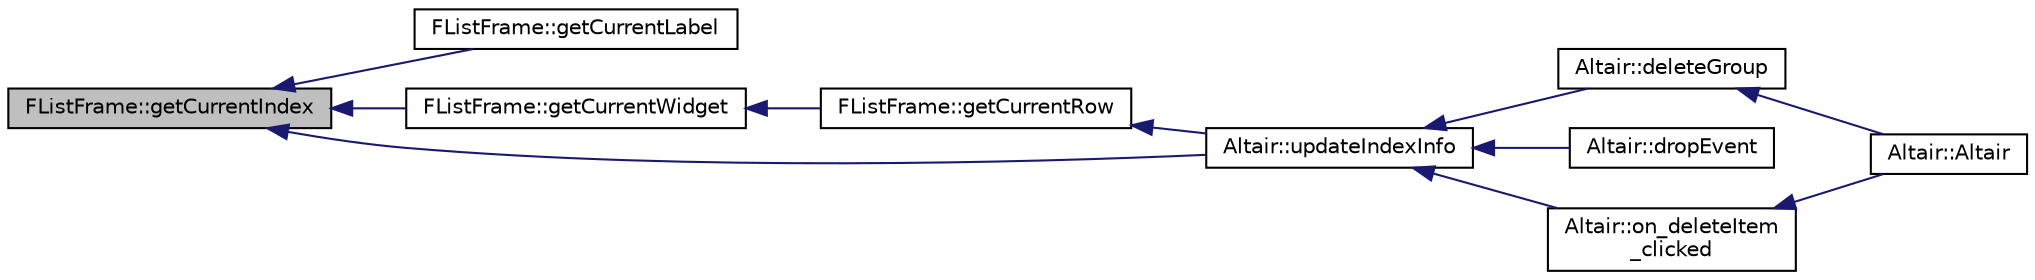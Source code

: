 digraph "FListFrame::getCurrentIndex"
{
 // INTERACTIVE_SVG=YES
  edge [fontname="Helvetica",fontsize="10",labelfontname="Helvetica",labelfontsize="10"];
  node [fontname="Helvetica",fontsize="10",shape=record];
  rankdir="LR";
  Node116 [label="FListFrame::getCurrentIndex",height=0.2,width=0.4,color="black", fillcolor="grey75", style="filled", fontcolor="black"];
  Node116 -> Node117 [dir="back",color="midnightblue",fontsize="10",style="solid",fontname="Helvetica"];
  Node117 [label="FListFrame::getCurrentLabel",height=0.2,width=0.4,color="black", fillcolor="white", style="filled",URL="$class_f_list_frame.html#a75abd65147e16cf6a2338faaf8a511b6",tooltip="Accesseur en lecture du titre de l&#39;onglet courant. "];
  Node116 -> Node118 [dir="back",color="midnightblue",fontsize="10",style="solid",fontname="Helvetica"];
  Node118 [label="FListFrame::getCurrentWidget",height=0.2,width=0.4,color="black", fillcolor="white", style="filled",URL="$class_f_list_frame.html#a73aaa61fe9f56248049e96722c17b164",tooltip="Accesseur en lecture du composant (widget) courant dans le conteneur widgetContainer. "];
  Node118 -> Node119 [dir="back",color="midnightblue",fontsize="10",style="solid",fontname="Helvetica"];
  Node119 [label="FListFrame::getCurrentRow",height=0.2,width=0.4,color="black", fillcolor="white", style="filled",URL="$class_f_list_frame.html#a38151a18f0313c555c2cf71f19d54ab2",tooltip="Accesseur en lecture de la ligne courante. "];
  Node119 -> Node120 [dir="back",color="midnightblue",fontsize="10",style="solid",fontname="Helvetica"];
  Node120 [label="Altair::updateIndexInfo",height=0.2,width=0.4,color="black", fillcolor="white", style="filled",URL="$class_altair.html#a94c37375266a849cb43570457163db13",tooltip="Raffraîchit la valeur de row et currentIndex en fonction de l&#39;état de l&#39;onglet. "];
  Node120 -> Node121 [dir="back",color="midnightblue",fontsize="10",style="solid",fontname="Helvetica"];
  Node121 [label="Altair::deleteGroup",height=0.2,width=0.4,color="black", fillcolor="white", style="filled",URL="$class_altair.html#ab913abfdd0c6fbbceb9a051a4443d5fa",tooltip="Supprimer un onglet central. "];
  Node121 -> Node122 [dir="back",color="midnightblue",fontsize="10",style="solid",fontname="Helvetica"];
  Node122 [label="Altair::Altair",height=0.2,width=0.4,color="black", fillcolor="white", style="filled",URL="$class_altair.html#ae0975ced0a36e0ed889ae06043a4df66",tooltip="Constructeur. "];
  Node120 -> Node123 [dir="back",color="midnightblue",fontsize="10",style="solid",fontname="Helvetica"];
  Node123 [label="Altair::dropEvent",height=0.2,width=0.4,color="black", fillcolor="white", style="filled",URL="$class_altair.html#a1afa285a65e0bdff4c761ad05ec9f8df",tooltip="Fonction réimplémentée : fin du déplacement de la souris. "];
  Node120 -> Node124 [dir="back",color="midnightblue",fontsize="10",style="solid",fontname="Helvetica"];
  Node124 [label="Altair::on_deleteItem\l_clicked",height=0.2,width=0.4,color="black", fillcolor="white", style="filled",URL="$class_altair.html#a299584936cc20c9a1451977264eba1f5",tooltip="Ecrase un item d&#39;un onglet donné "];
  Node124 -> Node122 [dir="back",color="midnightblue",fontsize="10",style="solid",fontname="Helvetica"];
  Node116 -> Node120 [dir="back",color="midnightblue",fontsize="10",style="solid",fontname="Helvetica"];
}
